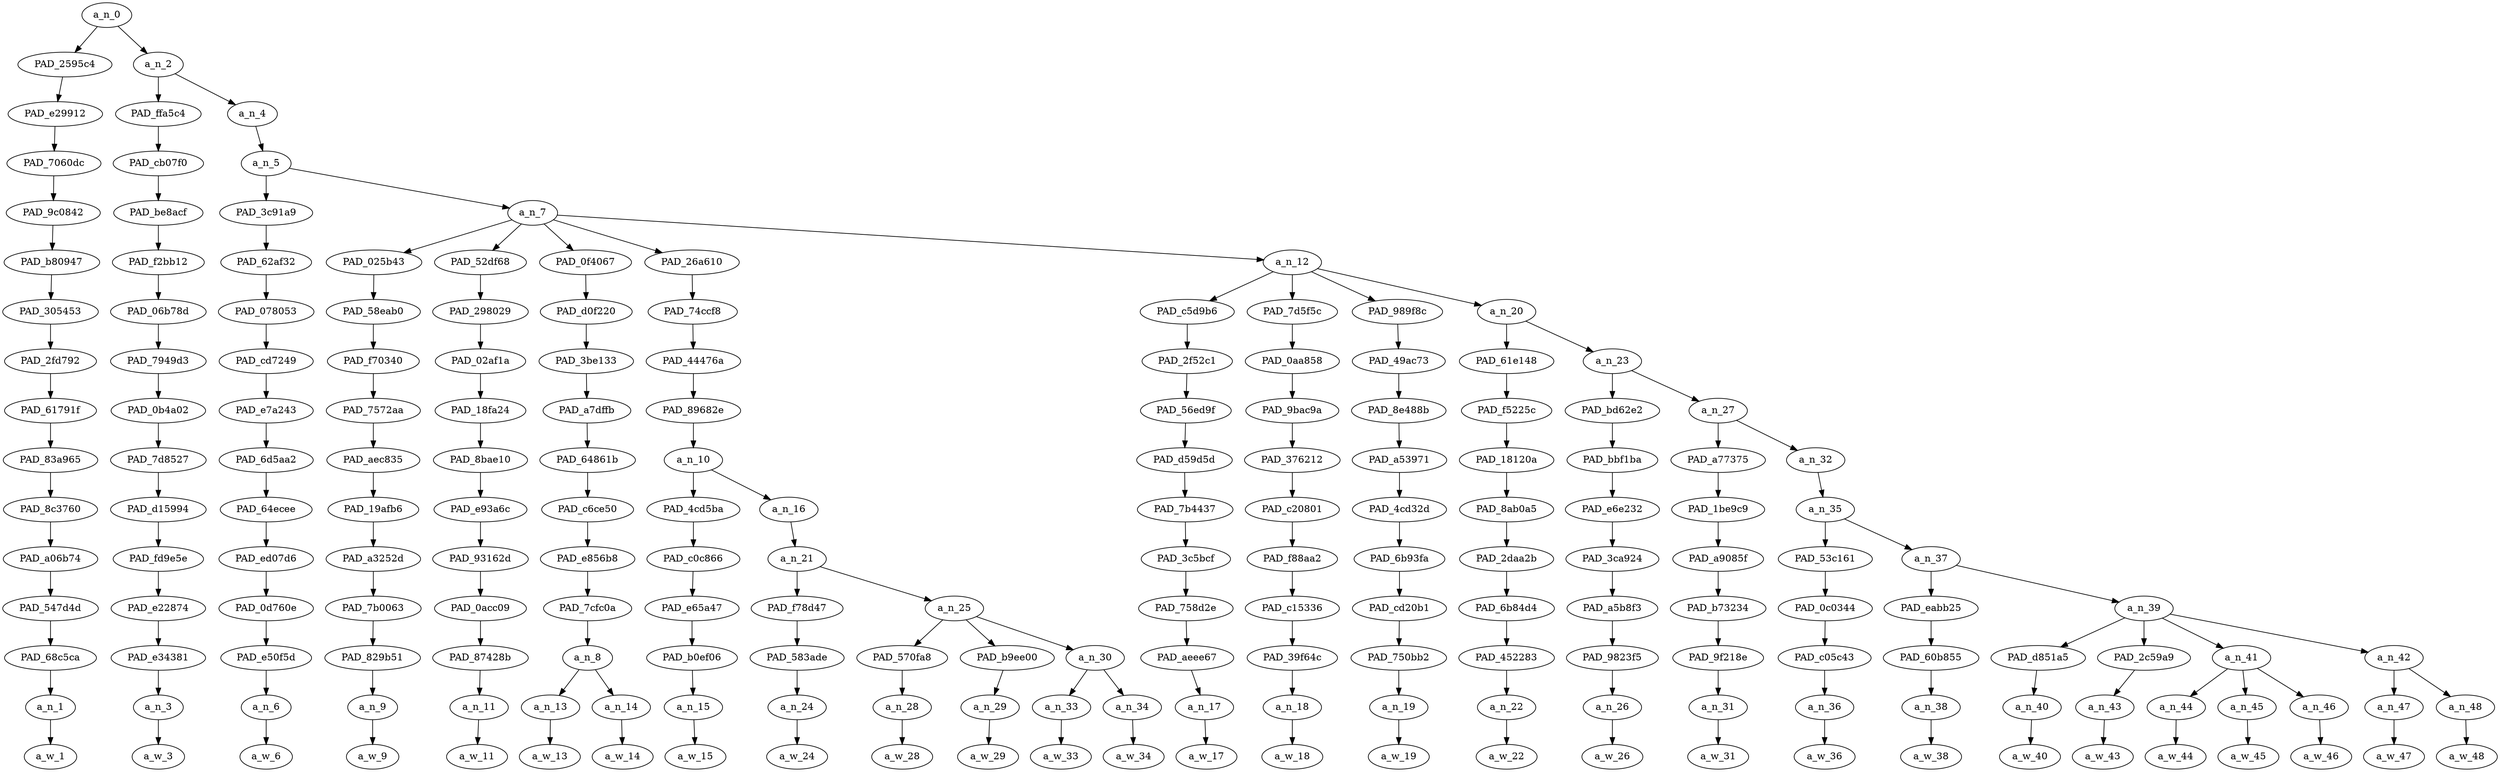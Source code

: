 strict digraph "" {
	a_n_0	[div_dir=1,
		index=0,
		level=15,
		pos="1.5577067057291667,15!",
		text_span="[0, 1, 2, 3, 4, 5, 6, 7, 8, 9, 10, 11, 12, 13, 14, 15, 16, 17, 18, 19, 20, 21, 22, 23, 24, 25, 26, 27]",
		value=1.00000000];
	PAD_2595c4	[div_dir=-1,
		index=0,
		level=14,
		pos="0.0,14!",
		text_span="[0]",
		value=0.02249144];
	a_n_0 -> PAD_2595c4;
	a_n_2	[div_dir=1,
		index=1,
		level=14,
		pos="3.1154134114583334,14!",
		text_span="[1, 2, 3, 4, 5, 6, 7, 8, 9, 10, 11, 12, 13, 14, 15, 16, 17, 18, 19, 20, 21, 22, 23, 24, 25, 26, 27]",
		value=0.97744075];
	a_n_0 -> a_n_2;
	PAD_e29912	[div_dir=-1,
		index=0,
		level=13,
		pos="0.0,13!",
		text_span="[0]",
		value=0.02249144];
	PAD_2595c4 -> PAD_e29912;
	PAD_7060dc	[div_dir=-1,
		index=0,
		level=12,
		pos="0.0,12!",
		text_span="[0]",
		value=0.02249144];
	PAD_e29912 -> PAD_7060dc;
	PAD_9c0842	[div_dir=-1,
		index=0,
		level=11,
		pos="0.0,11!",
		text_span="[0]",
		value=0.02249144];
	PAD_7060dc -> PAD_9c0842;
	PAD_b80947	[div_dir=-1,
		index=0,
		level=10,
		pos="0.0,10!",
		text_span="[0]",
		value=0.02249144];
	PAD_9c0842 -> PAD_b80947;
	PAD_305453	[div_dir=-1,
		index=0,
		level=9,
		pos="0.0,9!",
		text_span="[0]",
		value=0.02249144];
	PAD_b80947 -> PAD_305453;
	PAD_2fd792	[div_dir=-1,
		index=0,
		level=8,
		pos="0.0,8!",
		text_span="[0]",
		value=0.02249144];
	PAD_305453 -> PAD_2fd792;
	PAD_61791f	[div_dir=-1,
		index=0,
		level=7,
		pos="0.0,7!",
		text_span="[0]",
		value=0.02249144];
	PAD_2fd792 -> PAD_61791f;
	PAD_83a965	[div_dir=-1,
		index=0,
		level=6,
		pos="0.0,6!",
		text_span="[0]",
		value=0.02249144];
	PAD_61791f -> PAD_83a965;
	PAD_8c3760	[div_dir=-1,
		index=0,
		level=5,
		pos="0.0,5!",
		text_span="[0]",
		value=0.02249144];
	PAD_83a965 -> PAD_8c3760;
	PAD_a06b74	[div_dir=-1,
		index=0,
		level=4,
		pos="0.0,4!",
		text_span="[0]",
		value=0.02249144];
	PAD_8c3760 -> PAD_a06b74;
	PAD_547d4d	[div_dir=-1,
		index=0,
		level=3,
		pos="0.0,3!",
		text_span="[0]",
		value=0.02249144];
	PAD_a06b74 -> PAD_547d4d;
	PAD_68c5ca	[div_dir=-1,
		index=0,
		level=2,
		pos="0.0,2!",
		text_span="[0]",
		value=0.02249144];
	PAD_547d4d -> PAD_68c5ca;
	a_n_1	[div_dir=-1,
		index=0,
		level=1,
		pos="0.0,1!",
		text_span="[0]",
		value=0.02249144];
	PAD_68c5ca -> a_n_1;
	a_w_1	[div_dir=0,
		index=0,
		level=0,
		pos="0,0!",
		text_span="[0]",
		value=i];
	a_n_1 -> a_w_1;
	PAD_ffa5c4	[div_dir=-1,
		index=1,
		level=13,
		pos="1.0,13!",
		text_span="[1]",
		value=0.02160003];
	a_n_2 -> PAD_ffa5c4;
	a_n_4	[div_dir=1,
		index=2,
		level=13,
		pos="5.230826822916667,13!",
		text_span="[2, 3, 4, 5, 6, 7, 8, 9, 10, 11, 12, 13, 14, 15, 16, 17, 18, 19, 20, 21, 22, 23, 24, 25, 26, 27]",
		value=0.95574963];
	a_n_2 -> a_n_4;
	PAD_cb07f0	[div_dir=-1,
		index=1,
		level=12,
		pos="1.0,12!",
		text_span="[1]",
		value=0.02160003];
	PAD_ffa5c4 -> PAD_cb07f0;
	PAD_be8acf	[div_dir=-1,
		index=1,
		level=11,
		pos="1.0,11!",
		text_span="[1]",
		value=0.02160003];
	PAD_cb07f0 -> PAD_be8acf;
	PAD_f2bb12	[div_dir=-1,
		index=1,
		level=10,
		pos="1.0,10!",
		text_span="[1]",
		value=0.02160003];
	PAD_be8acf -> PAD_f2bb12;
	PAD_06b78d	[div_dir=-1,
		index=1,
		level=9,
		pos="1.0,9!",
		text_span="[1]",
		value=0.02160003];
	PAD_f2bb12 -> PAD_06b78d;
	PAD_7949d3	[div_dir=-1,
		index=1,
		level=8,
		pos="1.0,8!",
		text_span="[1]",
		value=0.02160003];
	PAD_06b78d -> PAD_7949d3;
	PAD_0b4a02	[div_dir=-1,
		index=1,
		level=7,
		pos="1.0,7!",
		text_span="[1]",
		value=0.02160003];
	PAD_7949d3 -> PAD_0b4a02;
	PAD_7d8527	[div_dir=-1,
		index=1,
		level=6,
		pos="1.0,6!",
		text_span="[1]",
		value=0.02160003];
	PAD_0b4a02 -> PAD_7d8527;
	PAD_d15994	[div_dir=-1,
		index=1,
		level=5,
		pos="1.0,5!",
		text_span="[1]",
		value=0.02160003];
	PAD_7d8527 -> PAD_d15994;
	PAD_fd9e5e	[div_dir=-1,
		index=1,
		level=4,
		pos="1.0,4!",
		text_span="[1]",
		value=0.02160003];
	PAD_d15994 -> PAD_fd9e5e;
	PAD_e22874	[div_dir=-1,
		index=1,
		level=3,
		pos="1.0,3!",
		text_span="[1]",
		value=0.02160003];
	PAD_fd9e5e -> PAD_e22874;
	PAD_e34381	[div_dir=-1,
		index=1,
		level=2,
		pos="1.0,2!",
		text_span="[1]",
		value=0.02160003];
	PAD_e22874 -> PAD_e34381;
	a_n_3	[div_dir=-1,
		index=1,
		level=1,
		pos="1.0,1!",
		text_span="[1]",
		value=0.02160003];
	PAD_e34381 -> a_n_3;
	a_w_3	[div_dir=0,
		index=1,
		level=0,
		pos="1,0!",
		text_span="[1]",
		value=need];
	a_n_3 -> a_w_3;
	a_n_5	[div_dir=1,
		index=2,
		level=12,
		pos="5.230826822916667,12!",
		text_span="[2, 3, 4, 5, 6, 7, 8, 9, 10, 11, 12, 13, 14, 15, 16, 17, 18, 19, 20, 21, 22, 23, 24, 25, 26, 27]",
		value=0.95563791];
	a_n_4 -> a_n_5;
	PAD_3c91a9	[div_dir=1,
		index=2,
		level=11,
		pos="2.0,11!",
		text_span="[2]",
		value=0.01707679];
	a_n_5 -> PAD_3c91a9;
	a_n_7	[div_dir=1,
		index=3,
		level=11,
		pos="8.461653645833334,11!",
		text_span="[3, 4, 5, 6, 7, 8, 9, 10, 11, 12, 13, 14, 15, 16, 17, 18, 19, 20, 21, 22, 23, 24, 25, 26, 27]",
		value=0.93844938];
	a_n_5 -> a_n_7;
	PAD_62af32	[div_dir=1,
		index=2,
		level=10,
		pos="2.0,10!",
		text_span="[2]",
		value=0.01707679];
	PAD_3c91a9 -> PAD_62af32;
	PAD_078053	[div_dir=1,
		index=2,
		level=9,
		pos="2.0,9!",
		text_span="[2]",
		value=0.01707679];
	PAD_62af32 -> PAD_078053;
	PAD_cd7249	[div_dir=1,
		index=2,
		level=8,
		pos="2.0,8!",
		text_span="[2]",
		value=0.01707679];
	PAD_078053 -> PAD_cd7249;
	PAD_e7a243	[div_dir=1,
		index=2,
		level=7,
		pos="2.0,7!",
		text_span="[2]",
		value=0.01707679];
	PAD_cd7249 -> PAD_e7a243;
	PAD_6d5aa2	[div_dir=1,
		index=2,
		level=6,
		pos="2.0,6!",
		text_span="[2]",
		value=0.01707679];
	PAD_e7a243 -> PAD_6d5aa2;
	PAD_64ecee	[div_dir=1,
		index=2,
		level=5,
		pos="2.0,5!",
		text_span="[2]",
		value=0.01707679];
	PAD_6d5aa2 -> PAD_64ecee;
	PAD_ed07d6	[div_dir=1,
		index=2,
		level=4,
		pos="2.0,4!",
		text_span="[2]",
		value=0.01707679];
	PAD_64ecee -> PAD_ed07d6;
	PAD_0d760e	[div_dir=1,
		index=2,
		level=3,
		pos="2.0,3!",
		text_span="[2]",
		value=0.01707679];
	PAD_ed07d6 -> PAD_0d760e;
	PAD_e50f5d	[div_dir=1,
		index=2,
		level=2,
		pos="2.0,2!",
		text_span="[2]",
		value=0.01707679];
	PAD_0d760e -> PAD_e50f5d;
	a_n_6	[div_dir=1,
		index=2,
		level=1,
		pos="2.0,1!",
		text_span="[2]",
		value=0.01707679];
	PAD_e50f5d -> a_n_6;
	a_w_6	[div_dir=0,
		index=2,
		level=0,
		pos="2,0!",
		text_span="[2]",
		value=to];
	a_n_6 -> a_w_6;
	PAD_025b43	[div_dir=-1,
		index=4,
		level=10,
		pos="5.0,10!",
		text_span="[5]",
		value=0.02203363];
	a_n_7 -> PAD_025b43;
	PAD_52df68	[div_dir=-1,
		index=6,
		level=10,
		pos="12.0,10!",
		text_span="[12]",
		value=0.03009812];
	a_n_7 -> PAD_52df68;
	PAD_0f4067	[div_dir=1,
		index=3,
		level=10,
		pos="3.5,10!",
		text_span="[3, 4]",
		value=0.04604701];
	a_n_7 -> PAD_0f4067;
	PAD_26a610	[div_dir=-1,
		index=5,
		level=10,
		pos="7.041666666666666,10!",
		text_span="[6, 7, 8, 9, 10, 11]",
		value=0.31578738];
	a_n_7 -> PAD_26a610;
	a_n_12	[div_dir=1,
		index=7,
		level=10,
		pos="14.7666015625,10!",
		text_span="[13, 14, 15, 16, 17, 18, 19, 20, 21, 22, 23, 24, 25, 26, 27]",
		value=0.52437220];
	a_n_7 -> a_n_12;
	PAD_58eab0	[div_dir=-1,
		index=4,
		level=9,
		pos="5.0,9!",
		text_span="[5]",
		value=0.02203363];
	PAD_025b43 -> PAD_58eab0;
	PAD_f70340	[div_dir=-1,
		index=4,
		level=8,
		pos="5.0,8!",
		text_span="[5]",
		value=0.02203363];
	PAD_58eab0 -> PAD_f70340;
	PAD_7572aa	[div_dir=-1,
		index=4,
		level=7,
		pos="5.0,7!",
		text_span="[5]",
		value=0.02203363];
	PAD_f70340 -> PAD_7572aa;
	PAD_aec835	[div_dir=-1,
		index=4,
		level=6,
		pos="5.0,6!",
		text_span="[5]",
		value=0.02203363];
	PAD_7572aa -> PAD_aec835;
	PAD_19afb6	[div_dir=-1,
		index=4,
		level=5,
		pos="5.0,5!",
		text_span="[5]",
		value=0.02203363];
	PAD_aec835 -> PAD_19afb6;
	PAD_a3252d	[div_dir=-1,
		index=4,
		level=4,
		pos="5.0,4!",
		text_span="[5]",
		value=0.02203363];
	PAD_19afb6 -> PAD_a3252d;
	PAD_7b0063	[div_dir=-1,
		index=4,
		level=3,
		pos="5.0,3!",
		text_span="[5]",
		value=0.02203363];
	PAD_a3252d -> PAD_7b0063;
	PAD_829b51	[div_dir=-1,
		index=4,
		level=2,
		pos="5.0,2!",
		text_span="[5]",
		value=0.02203363];
	PAD_7b0063 -> PAD_829b51;
	a_n_9	[div_dir=-1,
		index=5,
		level=1,
		pos="5.0,1!",
		text_span="[5]",
		value=0.02203363];
	PAD_829b51 -> a_n_9;
	a_w_9	[div_dir=0,
		index=5,
		level=0,
		pos="5,0!",
		text_span="[5]",
		value=and];
	a_n_9 -> a_w_9;
	PAD_298029	[div_dir=-1,
		index=6,
		level=9,
		pos="12.0,9!",
		text_span="[12]",
		value=0.03009812];
	PAD_52df68 -> PAD_298029;
	PAD_02af1a	[div_dir=-1,
		index=6,
		level=8,
		pos="12.0,8!",
		text_span="[12]",
		value=0.03009812];
	PAD_298029 -> PAD_02af1a;
	PAD_18fa24	[div_dir=-1,
		index=6,
		level=7,
		pos="12.0,7!",
		text_span="[12]",
		value=0.03009812];
	PAD_02af1a -> PAD_18fa24;
	PAD_8bae10	[div_dir=-1,
		index=6,
		level=6,
		pos="12.0,6!",
		text_span="[12]",
		value=0.03009812];
	PAD_18fa24 -> PAD_8bae10;
	PAD_e93a6c	[div_dir=-1,
		index=7,
		level=5,
		pos="12.0,5!",
		text_span="[12]",
		value=0.03009812];
	PAD_8bae10 -> PAD_e93a6c;
	PAD_93162d	[div_dir=-1,
		index=7,
		level=4,
		pos="12.0,4!",
		text_span="[12]",
		value=0.03009812];
	PAD_e93a6c -> PAD_93162d;
	PAD_0acc09	[div_dir=-1,
		index=8,
		level=3,
		pos="12.0,3!",
		text_span="[12]",
		value=0.03009812];
	PAD_93162d -> PAD_0acc09;
	PAD_87428b	[div_dir=-1,
		index=10,
		level=2,
		pos="12.0,2!",
		text_span="[12]",
		value=0.03009812];
	PAD_0acc09 -> PAD_87428b;
	a_n_11	[div_dir=-1,
		index=12,
		level=1,
		pos="12.0,1!",
		text_span="[12]",
		value=0.03009812];
	PAD_87428b -> a_n_11;
	a_w_11	[div_dir=0,
		index=12,
		level=0,
		pos="12,0!",
		text_span="[12]",
		value=im];
	a_n_11 -> a_w_11;
	PAD_d0f220	[div_dir=1,
		index=3,
		level=9,
		pos="3.5,9!",
		text_span="[3, 4]",
		value=0.04604701];
	PAD_0f4067 -> PAD_d0f220;
	PAD_3be133	[div_dir=1,
		index=3,
		level=8,
		pos="3.5,8!",
		text_span="[3, 4]",
		value=0.04604701];
	PAD_d0f220 -> PAD_3be133;
	PAD_a7dffb	[div_dir=1,
		index=3,
		level=7,
		pos="3.5,7!",
		text_span="[3, 4]",
		value=0.04604701];
	PAD_3be133 -> PAD_a7dffb;
	PAD_64861b	[div_dir=1,
		index=3,
		level=6,
		pos="3.5,6!",
		text_span="[3, 4]",
		value=0.04604701];
	PAD_a7dffb -> PAD_64861b;
	PAD_c6ce50	[div_dir=1,
		index=3,
		level=5,
		pos="3.5,5!",
		text_span="[3, 4]",
		value=0.04604701];
	PAD_64861b -> PAD_c6ce50;
	PAD_e856b8	[div_dir=1,
		index=3,
		level=4,
		pos="3.5,4!",
		text_span="[3, 4]",
		value=0.04604701];
	PAD_c6ce50 -> PAD_e856b8;
	PAD_7cfc0a	[div_dir=1,
		index=3,
		level=3,
		pos="3.5,3!",
		text_span="[3, 4]",
		value=0.04604701];
	PAD_e856b8 -> PAD_7cfc0a;
	a_n_8	[div_dir=1,
		index=3,
		level=2,
		pos="3.5,2!",
		text_span="[3, 4]",
		value=0.04604701];
	PAD_7cfc0a -> a_n_8;
	a_n_13	[div_dir=1,
		index=3,
		level=1,
		pos="3.0,1!",
		text_span="[3]",
		value=0.02492232];
	a_n_8 -> a_n_13;
	a_n_14	[div_dir=-1,
		index=4,
		level=1,
		pos="4.0,1!",
		text_span="[4]",
		value=0.02105784];
	a_n_8 -> a_n_14;
	a_w_13	[div_dir=0,
		index=3,
		level=0,
		pos="3,0!",
		text_span="[3]",
		value=calm];
	a_n_13 -> a_w_13;
	a_w_14	[div_dir=0,
		index=4,
		level=0,
		pos="4,0!",
		text_span="[4]",
		value=down];
	a_n_14 -> a_w_14;
	PAD_74ccf8	[div_dir=-1,
		index=5,
		level=9,
		pos="7.041666666666666,9!",
		text_span="[6, 7, 8, 9, 10, 11]",
		value=0.31578738];
	PAD_26a610 -> PAD_74ccf8;
	PAD_44476a	[div_dir=-1,
		index=5,
		level=8,
		pos="7.041666666666666,8!",
		text_span="[6, 7, 8, 9, 10, 11]",
		value=0.31578738];
	PAD_74ccf8 -> PAD_44476a;
	PAD_89682e	[div_dir=-1,
		index=5,
		level=7,
		pos="7.041666666666666,7!",
		text_span="[6, 7, 8, 9, 10, 11]",
		value=0.31578738];
	PAD_44476a -> PAD_89682e;
	a_n_10	[div_dir=-1,
		index=5,
		level=6,
		pos="7.041666666666666,6!",
		text_span="[6, 7, 8, 9, 10, 11]",
		value=0.31578738];
	PAD_89682e -> a_n_10;
	PAD_4cd5ba	[div_dir=-1,
		index=5,
		level=5,
		pos="6.0,5!",
		text_span="[6]",
		value=0.01907545];
	a_n_10 -> PAD_4cd5ba;
	a_n_16	[div_dir=1,
		index=6,
		level=5,
		pos="8.083333333333332,5!",
		text_span="[7, 8, 9, 10, 11]",
		value=0.29667579];
	a_n_10 -> a_n_16;
	PAD_c0c866	[div_dir=-1,
		index=5,
		level=4,
		pos="6.0,4!",
		text_span="[6]",
		value=0.01907545];
	PAD_4cd5ba -> PAD_c0c866;
	PAD_e65a47	[div_dir=-1,
		index=5,
		level=3,
		pos="6.0,3!",
		text_span="[6]",
		value=0.01907545];
	PAD_c0c866 -> PAD_e65a47;
	PAD_b0ef06	[div_dir=-1,
		index=5,
		level=2,
		pos="6.0,2!",
		text_span="[6]",
		value=0.01907545];
	PAD_e65a47 -> PAD_b0ef06;
	a_n_15	[div_dir=-1,
		index=6,
		level=1,
		pos="6.0,1!",
		text_span="[6]",
		value=0.01907545];
	PAD_b0ef06 -> a_n_15;
	a_w_15	[div_dir=0,
		index=6,
		level=0,
		pos="6,0!",
		text_span="[6]",
		value=stop];
	a_n_15 -> a_w_15;
	a_n_21	[div_dir=1,
		index=6,
		level=4,
		pos="8.083333333333332,4!",
		text_span="[7, 8, 9, 10, 11]",
		value=0.29666033];
	a_n_16 -> a_n_21;
	PAD_f78d47	[div_dir=1,
		index=6,
		level=3,
		pos="7.0,3!",
		text_span="[7]",
		value=0.01755536];
	a_n_21 -> PAD_f78d47;
	a_n_25	[div_dir=-1,
		index=7,
		level=3,
		pos="9.166666666666666,3!",
		text_span="[8, 9, 10, 11]",
		value=0.27908951];
	a_n_21 -> a_n_25;
	PAD_583ade	[div_dir=1,
		index=6,
		level=2,
		pos="7.0,2!",
		text_span="[7]",
		value=0.01755536];
	PAD_f78d47 -> PAD_583ade;
	a_n_24	[div_dir=1,
		index=7,
		level=1,
		pos="7.0,1!",
		text_span="[7]",
		value=0.01755536];
	PAD_583ade -> a_n_24;
	a_w_24	[div_dir=0,
		index=7,
		level=0,
		pos="7,0!",
		text_span="[7]",
		value=being];
	a_n_24 -> a_w_24;
	PAD_570fa8	[div_dir=-1,
		index=7,
		level=2,
		pos="8.0,2!",
		text_span="[8]",
		value=0.02005758];
	a_n_25 -> PAD_570fa8;
	PAD_b9ee00	[div_dir=-1,
		index=8,
		level=2,
		pos="9.0,2!",
		text_span="[9]",
		value=0.20449894];
	a_n_25 -> PAD_b9ee00;
	a_n_30	[div_dir=1,
		index=9,
		level=2,
		pos="10.5,2!",
		text_span="[10, 11]",
		value=0.05452932];
	a_n_25 -> a_n_30;
	a_n_28	[div_dir=-1,
		index=8,
		level=1,
		pos="8.0,1!",
		text_span="[8]",
		value=0.02005758];
	PAD_570fa8 -> a_n_28;
	a_w_28	[div_dir=0,
		index=8,
		level=0,
		pos="8,0!",
		text_span="[8]",
		value=so];
	a_n_28 -> a_w_28;
	a_n_29	[div_dir=-1,
		index=9,
		level=1,
		pos="9.0,1!",
		text_span="[9]",
		value=0.20449894];
	PAD_b9ee00 -> a_n_29;
	a_w_29	[div_dir=0,
		index=9,
		level=0,
		pos="9,0!",
		text_span="[9]",
		value=autistic];
	a_n_29 -> a_w_29;
	a_n_33	[div_dir=1,
		index=10,
		level=1,
		pos="10.0,1!",
		text_span="[10]",
		value=0.02379170];
	a_n_30 -> a_n_33;
	a_n_34	[div_dir=1,
		index=11,
		level=1,
		pos="11.0,1!",
		text_span="[11]",
		value=0.03062838];
	a_n_30 -> a_n_34;
	a_w_33	[div_dir=0,
		index=10,
		level=0,
		pos="10,0!",
		text_span="[10]",
		value=like];
	a_n_33 -> a_w_33;
	a_w_34	[div_dir=0,
		index=11,
		level=0,
		pos="11,0!",
		text_span="[11]",
		value=honestly];
	a_n_34 -> a_w_34;
	PAD_c5d9b6	[div_dir=1,
		index=7,
		level=9,
		pos="13.0,9!",
		text_span="[13]",
		value=0.01738359];
	a_n_12 -> PAD_c5d9b6;
	PAD_7d5f5c	[div_dir=1,
		index=8,
		level=9,
		pos="14.0,9!",
		text_span="[14]",
		value=0.01729632];
	a_n_12 -> PAD_7d5f5c;
	PAD_989f8c	[div_dir=-1,
		index=9,
		level=9,
		pos="15.0,9!",
		text_span="[15]",
		value=0.08449152];
	a_n_12 -> PAD_989f8c;
	a_n_20	[div_dir=1,
		index=10,
		level=9,
		pos="17.06640625,9!",
		text_span="[16, 17, 18, 19, 20, 21, 22, 23, 24, 25, 26, 27]",
		value=0.40503675];
	a_n_12 -> a_n_20;
	PAD_2f52c1	[div_dir=1,
		index=7,
		level=8,
		pos="13.0,8!",
		text_span="[13]",
		value=0.01738359];
	PAD_c5d9b6 -> PAD_2f52c1;
	PAD_56ed9f	[div_dir=1,
		index=7,
		level=7,
		pos="13.0,7!",
		text_span="[13]",
		value=0.01738359];
	PAD_2f52c1 -> PAD_56ed9f;
	PAD_d59d5d	[div_dir=1,
		index=7,
		level=6,
		pos="13.0,6!",
		text_span="[13]",
		value=0.01738359];
	PAD_56ed9f -> PAD_d59d5d;
	PAD_7b4437	[div_dir=1,
		index=8,
		level=5,
		pos="13.0,5!",
		text_span="[13]",
		value=0.01738359];
	PAD_d59d5d -> PAD_7b4437;
	PAD_3c5bcf	[div_dir=1,
		index=8,
		level=4,
		pos="13.0,4!",
		text_span="[13]",
		value=0.01738359];
	PAD_7b4437 -> PAD_3c5bcf;
	PAD_758d2e	[div_dir=1,
		index=9,
		level=3,
		pos="13.0,3!",
		text_span="[13]",
		value=0.01738359];
	PAD_3c5bcf -> PAD_758d2e;
	PAD_aeee67	[div_dir=1,
		index=11,
		level=2,
		pos="13.0,2!",
		text_span="[13]",
		value=0.01738359];
	PAD_758d2e -> PAD_aeee67;
	a_n_17	[div_dir=1,
		index=13,
		level=1,
		pos="13.0,1!",
		text_span="[13]",
		value=0.01738359];
	PAD_aeee67 -> a_n_17;
	a_w_17	[div_dir=0,
		index=13,
		level=0,
		pos="13,0!",
		text_span="[13]",
		value=just];
	a_n_17 -> a_w_17;
	PAD_0aa858	[div_dir=1,
		index=8,
		level=8,
		pos="14.0,8!",
		text_span="[14]",
		value=0.01729632];
	PAD_7d5f5c -> PAD_0aa858;
	PAD_9bac9a	[div_dir=1,
		index=8,
		level=7,
		pos="14.0,7!",
		text_span="[14]",
		value=0.01729632];
	PAD_0aa858 -> PAD_9bac9a;
	PAD_376212	[div_dir=1,
		index=8,
		level=6,
		pos="14.0,6!",
		text_span="[14]",
		value=0.01729632];
	PAD_9bac9a -> PAD_376212;
	PAD_c20801	[div_dir=1,
		index=9,
		level=5,
		pos="14.0,5!",
		text_span="[14]",
		value=0.01729632];
	PAD_376212 -> PAD_c20801;
	PAD_f88aa2	[div_dir=1,
		index=9,
		level=4,
		pos="14.0,4!",
		text_span="[14]",
		value=0.01729632];
	PAD_c20801 -> PAD_f88aa2;
	PAD_c15336	[div_dir=1,
		index=10,
		level=3,
		pos="14.0,3!",
		text_span="[14]",
		value=0.01729632];
	PAD_f88aa2 -> PAD_c15336;
	PAD_39f64c	[div_dir=1,
		index=12,
		level=2,
		pos="14.0,2!",
		text_span="[14]",
		value=0.01729632];
	PAD_c15336 -> PAD_39f64c;
	a_n_18	[div_dir=1,
		index=14,
		level=1,
		pos="14.0,1!",
		text_span="[14]",
		value=0.01729632];
	PAD_39f64c -> a_n_18;
	a_w_18	[div_dir=0,
		index=14,
		level=0,
		pos="14,0!",
		text_span="[14]",
		value=too];
	a_n_18 -> a_w_18;
	PAD_49ac73	[div_dir=-1,
		index=9,
		level=8,
		pos="15.0,8!",
		text_span="[15]",
		value=0.08449152];
	PAD_989f8c -> PAD_49ac73;
	PAD_8e488b	[div_dir=-1,
		index=9,
		level=7,
		pos="15.0,7!",
		text_span="[15]",
		value=0.08449152];
	PAD_49ac73 -> PAD_8e488b;
	PAD_a53971	[div_dir=-1,
		index=9,
		level=6,
		pos="15.0,6!",
		text_span="[15]",
		value=0.08449152];
	PAD_8e488b -> PAD_a53971;
	PAD_4cd32d	[div_dir=-1,
		index=10,
		level=5,
		pos="15.0,5!",
		text_span="[15]",
		value=0.08449152];
	PAD_a53971 -> PAD_4cd32d;
	PAD_6b93fa	[div_dir=-1,
		index=10,
		level=4,
		pos="15.0,4!",
		text_span="[15]",
		value=0.08449152];
	PAD_4cd32d -> PAD_6b93fa;
	PAD_cd20b1	[div_dir=-1,
		index=11,
		level=3,
		pos="15.0,3!",
		text_span="[15]",
		value=0.08449152];
	PAD_6b93fa -> PAD_cd20b1;
	PAD_750bb2	[div_dir=-1,
		index=13,
		level=2,
		pos="15.0,2!",
		text_span="[15]",
		value=0.08449152];
	PAD_cd20b1 -> PAD_750bb2;
	a_n_19	[div_dir=-1,
		index=15,
		level=1,
		pos="15.0,1!",
		text_span="[15]",
		value=0.08449152];
	PAD_750bb2 -> a_n_19;
	a_w_19	[div_dir=0,
		index=15,
		level=0,
		pos="15,0!",
		text_span="[15]",
		value=retarded];
	a_n_19 -> a_w_19;
	PAD_61e148	[div_dir=1,
		index=10,
		level=8,
		pos="16.0,8!",
		text_span="[16]",
		value=0.13519932];
	a_n_20 -> PAD_61e148;
	a_n_23	[div_dir=1,
		index=11,
		level=8,
		pos="18.1328125,8!",
		text_span="[17, 18, 19, 20, 21, 22, 23, 24, 25, 26, 27]",
		value=0.26967033];
	a_n_20 -> a_n_23;
	PAD_f5225c	[div_dir=1,
		index=10,
		level=7,
		pos="16.0,7!",
		text_span="[16]",
		value=0.13519932];
	PAD_61e148 -> PAD_f5225c;
	PAD_18120a	[div_dir=1,
		index=10,
		level=6,
		pos="16.0,6!",
		text_span="[16]",
		value=0.13519932];
	PAD_f5225c -> PAD_18120a;
	PAD_8ab0a5	[div_dir=1,
		index=11,
		level=5,
		pos="16.0,5!",
		text_span="[16]",
		value=0.13519932];
	PAD_18120a -> PAD_8ab0a5;
	PAD_2daa2b	[div_dir=1,
		index=11,
		level=4,
		pos="16.0,4!",
		text_span="[16]",
		value=0.13519932];
	PAD_8ab0a5 -> PAD_2daa2b;
	PAD_6b84d4	[div_dir=1,
		index=12,
		level=3,
		pos="16.0,3!",
		text_span="[16]",
		value=0.13519932];
	PAD_2daa2b -> PAD_6b84d4;
	PAD_452283	[div_dir=1,
		index=14,
		level=2,
		pos="16.0,2!",
		text_span="[16]",
		value=0.13519932];
	PAD_6b84d4 -> PAD_452283;
	a_n_22	[div_dir=1,
		index=16,
		level=1,
		pos="16.0,1!",
		text_span="[16]",
		value=0.13519932];
	PAD_452283 -> a_n_22;
	a_w_22	[div_dir=0,
		index=16,
		level=0,
		pos="16,0!",
		text_span="[16]",
		value=wtf];
	a_n_22 -> a_w_22;
	PAD_bd62e2	[div_dir=1,
		index=11,
		level=7,
		pos="17.0,7!",
		text_span="[17]",
		value=0.03416224];
	a_n_23 -> PAD_bd62e2;
	a_n_27	[div_dir=1,
		index=12,
		level=7,
		pos="19.265625,7!",
		text_span="[18, 19, 20, 21, 22, 23, 24, 25, 26, 27]",
		value=0.23540594];
	a_n_23 -> a_n_27;
	PAD_bbf1ba	[div_dir=1,
		index=11,
		level=6,
		pos="17.0,6!",
		text_span="[17]",
		value=0.03416224];
	PAD_bd62e2 -> PAD_bbf1ba;
	PAD_e6e232	[div_dir=1,
		index=12,
		level=5,
		pos="17.0,5!",
		text_span="[17]",
		value=0.03416224];
	PAD_bbf1ba -> PAD_e6e232;
	PAD_3ca924	[div_dir=1,
		index=12,
		level=4,
		pos="17.0,4!",
		text_span="[17]",
		value=0.03416224];
	PAD_e6e232 -> PAD_3ca924;
	PAD_a5b8f3	[div_dir=1,
		index=13,
		level=3,
		pos="17.0,3!",
		text_span="[17]",
		value=0.03416224];
	PAD_3ca924 -> PAD_a5b8f3;
	PAD_9823f5	[div_dir=1,
		index=15,
		level=2,
		pos="17.0,2!",
		text_span="[17]",
		value=0.03416224];
	PAD_a5b8f3 -> PAD_9823f5;
	a_n_26	[div_dir=1,
		index=17,
		level=1,
		pos="17.0,1!",
		text_span="[17]",
		value=0.03416224];
	PAD_9823f5 -> a_n_26;
	a_w_26	[div_dir=0,
		index=17,
		level=0,
		pos="17,0!",
		text_span="[17]",
		value=im1];
	a_n_26 -> a_w_26;
	PAD_a77375	[div_dir=1,
		index=12,
		level=6,
		pos="18.0,6!",
		text_span="[18]",
		value=0.01730400];
	a_n_27 -> PAD_a77375;
	a_n_32	[div_dir=1,
		index=13,
		level=6,
		pos="20.53125,6!",
		text_span="[19, 20, 21, 22, 23, 24, 25, 26, 27]",
		value=0.21801778];
	a_n_27 -> a_n_32;
	PAD_1be9c9	[div_dir=1,
		index=13,
		level=5,
		pos="18.0,5!",
		text_span="[18]",
		value=0.01730400];
	PAD_a77375 -> PAD_1be9c9;
	PAD_a9085f	[div_dir=1,
		index=13,
		level=4,
		pos="18.0,4!",
		text_span="[18]",
		value=0.01730400];
	PAD_1be9c9 -> PAD_a9085f;
	PAD_b73234	[div_dir=1,
		index=14,
		level=3,
		pos="18.0,3!",
		text_span="[18]",
		value=0.01730400];
	PAD_a9085f -> PAD_b73234;
	PAD_9f218e	[div_dir=1,
		index=16,
		level=2,
		pos="18.0,2!",
		text_span="[18]",
		value=0.01730400];
	PAD_b73234 -> PAD_9f218e;
	a_n_31	[div_dir=1,
		index=18,
		level=1,
		pos="18.0,1!",
		text_span="[18]",
		value=0.01730400];
	PAD_9f218e -> a_n_31;
	a_w_31	[div_dir=0,
		index=18,
		level=0,
		pos="18,0!",
		text_span="[18]",
		value=going];
	a_n_31 -> a_w_31;
	a_n_35	[div_dir=1,
		index=14,
		level=5,
		pos="20.53125,5!",
		text_span="[19, 20, 21, 22, 23, 24, 25, 26, 27]",
		value=0.21793059];
	a_n_32 -> a_n_35;
	PAD_53c161	[div_dir=1,
		index=14,
		level=4,
		pos="19.0,4!",
		text_span="[19]",
		value=0.01669423];
	a_n_35 -> PAD_53c161;
	a_n_37	[div_dir=1,
		index=15,
		level=4,
		pos="22.0625,4!",
		text_span="[20, 21, 22, 23, 24, 25, 26, 27]",
		value=0.20114916];
	a_n_35 -> a_n_37;
	PAD_0c0344	[div_dir=1,
		index=15,
		level=3,
		pos="19.0,3!",
		text_span="[19]",
		value=0.01669423];
	PAD_53c161 -> PAD_0c0344;
	PAD_c05c43	[div_dir=1,
		index=17,
		level=2,
		pos="19.0,2!",
		text_span="[19]",
		value=0.01669423];
	PAD_0c0344 -> PAD_c05c43;
	a_n_36	[div_dir=1,
		index=19,
		level=1,
		pos="19.0,1!",
		text_span="[19]",
		value=0.01669423];
	PAD_c05c43 -> a_n_36;
	a_w_36	[div_dir=0,
		index=19,
		level=0,
		pos="19,0!",
		text_span="[19]",
		value=to1];
	a_n_36 -> a_w_36;
	PAD_eabb25	[div_dir=-1,
		index=16,
		level=3,
		pos="20.0,3!",
		text_span="[20]",
		value=0.01874402];
	a_n_37 -> PAD_eabb25;
	a_n_39	[div_dir=1,
		index=17,
		level=3,
		pos="24.125,3!",
		text_span="[21, 22, 23, 24, 25, 26, 27]",
		value=0.18232643];
	a_n_37 -> a_n_39;
	PAD_60b855	[div_dir=-1,
		index=18,
		level=2,
		pos="20.0,2!",
		text_span="[20]",
		value=0.01874402];
	PAD_eabb25 -> PAD_60b855;
	a_n_38	[div_dir=-1,
		index=20,
		level=1,
		pos="20.0,1!",
		text_span="[20]",
		value=0.01874402];
	PAD_60b855 -> a_n_38;
	a_w_38	[div_dir=0,
		index=20,
		level=0,
		pos="20,0!",
		text_span="[20]",
		value=try];
	a_n_38 -> a_w_38;
	PAD_d851a5	[div_dir=1,
		index=19,
		level=2,
		pos="21.0,2!",
		text_span="[21]",
		value=0.01436012];
	a_n_39 -> PAD_d851a5;
	PAD_2c59a9	[div_dir=-1,
		index=22,
		level=2,
		pos="27.0,2!",
		text_span="[27]",
		value=0.02791157];
	a_n_39 -> PAD_2c59a9;
	a_n_41	[div_dir=1,
		index=20,
		level=2,
		pos="23.0,2!",
		text_span="[22, 23, 24]",
		value=0.09600932];
	a_n_39 -> a_n_41;
	a_n_42	[div_dir=-1,
		index=21,
		level=2,
		pos="25.5,2!",
		text_span="[25, 26]",
		value=0.04394783];
	a_n_39 -> a_n_42;
	a_n_40	[div_dir=1,
		index=21,
		level=1,
		pos="21.0,1!",
		text_span="[21]",
		value=0.01436012];
	PAD_d851a5 -> a_n_40;
	a_w_40	[div_dir=0,
		index=21,
		level=0,
		pos="21,0!",
		text_span="[21]",
		value=be];
	a_n_40 -> a_w_40;
	a_n_43	[div_dir=-1,
		index=27,
		level=1,
		pos="27.0,1!",
		text_span="[27]",
		value=0.02791157];
	PAD_2c59a9 -> a_n_43;
	a_w_43	[div_dir=0,
		index=27,
		level=0,
		pos="27,0!",
		text_span="[27]",
		value=on];
	a_n_43 -> a_w_43;
	a_n_44	[div_dir=-1,
		index=22,
		level=1,
		pos="22.0,1!",
		text_span="[22]",
		value=0.01865229];
	a_n_41 -> a_n_44;
	a_n_45	[div_dir=1,
		index=23,
		level=1,
		pos="23.0,1!",
		text_span="[23]",
		value=0.05278623];
	a_n_41 -> a_n_45;
	a_n_46	[div_dir=1,
		index=24,
		level=1,
		pos="24.0,1!",
		text_span="[24]",
		value=0.02442785];
	a_n_41 -> a_n_46;
	a_w_44	[div_dir=0,
		index=22,
		level=0,
		pos="22,0!",
		text_span="[22]",
		value=a];
	a_n_44 -> a_w_44;
	a_w_45	[div_dir=0,
		index=23,
		level=0,
		pos="23,0!",
		text_span="[23]",
		value=calmer];
	a_n_45 -> a_w_45;
	a_w_46	[div_dir=0,
		index=24,
		level=0,
		pos="24,0!",
		text_span="[24]",
		value=person];
	a_n_46 -> a_w_46;
	a_n_47	[div_dir=1,
		index=25,
		level=1,
		pos="25.0,1!",
		text_span="[25]",
		value=0.02101308];
	a_n_42 -> a_n_47;
	a_n_48	[div_dir=-1,
		index=26,
		level=1,
		pos="26.0,1!",
		text_span="[26]",
		value=0.02289913];
	a_n_42 -> a_n_48;
	a_w_47	[div_dir=0,
		index=25,
		level=0,
		pos="25,0!",
		text_span="[25]",
		value=from];
	a_n_47 -> a_w_47;
	a_w_48	[div_dir=0,
		index=26,
		level=0,
		pos="26,0!",
		text_span="[26]",
		value=now];
	a_n_48 -> a_w_48;
}
